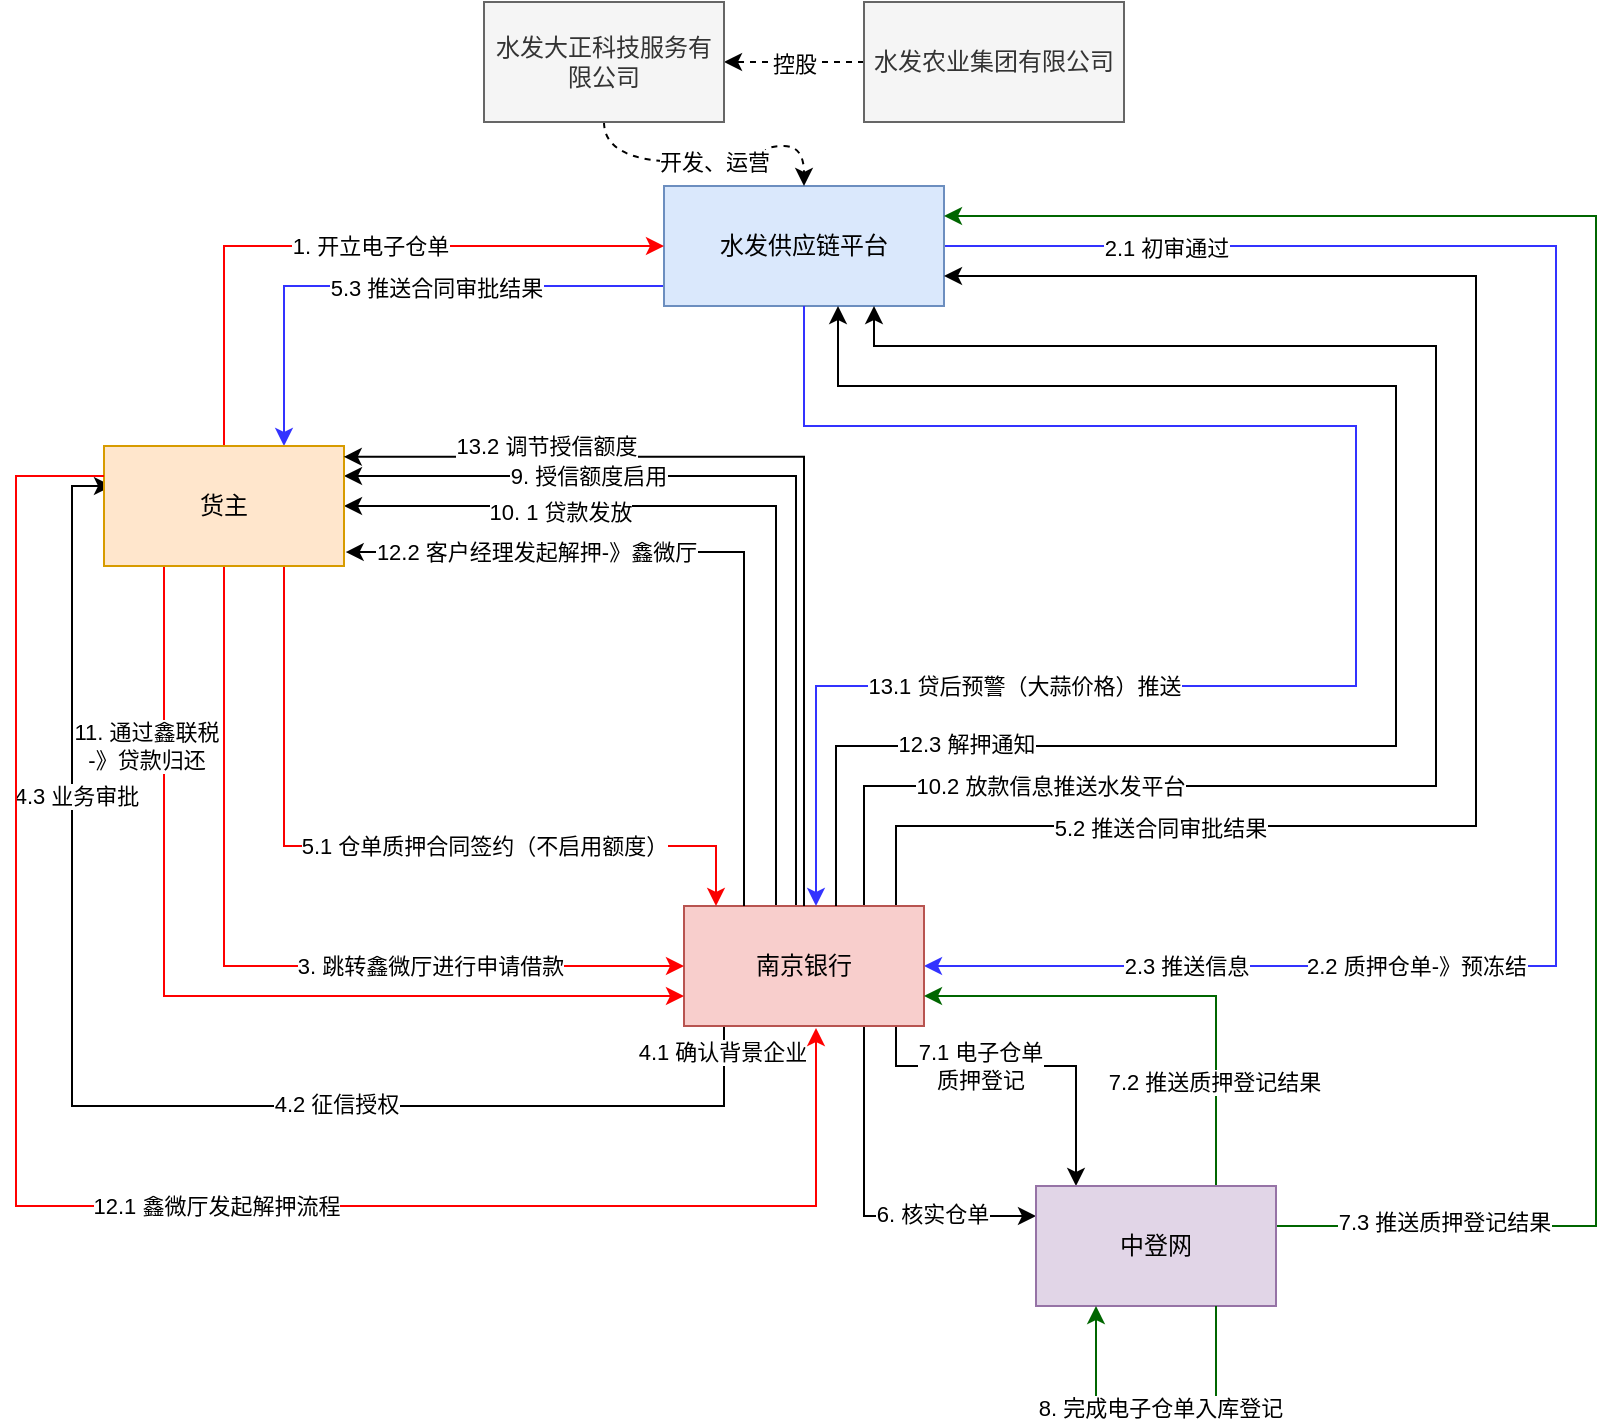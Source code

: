<mxfile version="27.0.6">
  <diagram id="C5RBs43oDa-KdzZeNtuy" name="Page-1">
    <mxGraphModel dx="582" dy="374" grid="1" gridSize="10" guides="1" tooltips="1" connect="1" arrows="1" fold="1" page="1" pageScale="1" pageWidth="827" pageHeight="1169" math="0" shadow="0">
      <root>
        <mxCell id="WIyWlLk6GJQsqaUBKTNV-0" />
        <mxCell id="WIyWlLk6GJQsqaUBKTNV-1" parent="WIyWlLk6GJQsqaUBKTNV-0" />
        <mxCell id="5yoJ0oaOs3mJgdB9JSAQ-9" style="edgeStyle=orthogonalEdgeStyle;rounded=0;orthogonalLoop=1;jettySize=auto;html=1;entryX=1;entryY=0.5;entryDx=0;entryDy=0;strokeColor=#3333FF;" parent="WIyWlLk6GJQsqaUBKTNV-1" source="Bgh7VfDjB50sTkW0Ix46-0" target="Bgh7VfDjB50sTkW0Ix46-2" edge="1">
          <mxGeometry relative="1" as="geometry">
            <mxPoint x="494" y="480" as="targetPoint" />
            <Array as="points">
              <mxPoint x="780" y="140" />
              <mxPoint x="780" y="500" />
            </Array>
          </mxGeometry>
        </mxCell>
        <mxCell id="5yoJ0oaOs3mJgdB9JSAQ-11" value="2.1 初审通过" style="edgeLabel;html=1;align=center;verticalAlign=middle;resizable=0;points=[];" parent="5yoJ0oaOs3mJgdB9JSAQ-9" vertex="1" connectable="0">
          <mxGeometry x="-0.775" y="-1" relative="1" as="geometry">
            <mxPoint as="offset" />
          </mxGeometry>
        </mxCell>
        <mxCell id="5yoJ0oaOs3mJgdB9JSAQ-12" value="2.2 质押仓单-》预冻结" style="edgeLabel;html=1;align=center;verticalAlign=middle;resizable=0;points=[];" parent="5yoJ0oaOs3mJgdB9JSAQ-9" vertex="1" connectable="0">
          <mxGeometry x="-0.147" relative="1" as="geometry">
            <mxPoint x="-70" y="247" as="offset" />
          </mxGeometry>
        </mxCell>
        <mxCell id="5yoJ0oaOs3mJgdB9JSAQ-16" value="2.3 推送信息" style="edgeLabel;html=1;align=center;verticalAlign=middle;resizable=0;points=[];" parent="5yoJ0oaOs3mJgdB9JSAQ-9" vertex="1" connectable="0">
          <mxGeometry x="0.761" y="3" relative="1" as="geometry">
            <mxPoint x="13" y="-3" as="offset" />
          </mxGeometry>
        </mxCell>
        <mxCell id="5yoJ0oaOs3mJgdB9JSAQ-25" style="edgeStyle=orthogonalEdgeStyle;rounded=0;orthogonalLoop=1;jettySize=auto;html=1;entryX=0.75;entryY=0;entryDx=0;entryDy=0;strokeColor=#3333FF;" parent="WIyWlLk6GJQsqaUBKTNV-1" source="Bgh7VfDjB50sTkW0Ix46-0" target="Bgh7VfDjB50sTkW0Ix46-3" edge="1">
          <mxGeometry relative="1" as="geometry">
            <Array as="points">
              <mxPoint x="144" y="160" />
            </Array>
          </mxGeometry>
        </mxCell>
        <mxCell id="5yoJ0oaOs3mJgdB9JSAQ-26" value="5.3 推送合同审批结果" style="edgeLabel;html=1;align=center;verticalAlign=middle;resizable=0;points=[];" parent="5yoJ0oaOs3mJgdB9JSAQ-25" vertex="1" connectable="0">
          <mxGeometry x="0.588" y="-1" relative="1" as="geometry">
            <mxPoint x="77" y="-24" as="offset" />
          </mxGeometry>
        </mxCell>
        <mxCell id="Bgh7VfDjB50sTkW0Ix46-0" value="水发供应链平台" style="rounded=0;whiteSpace=wrap;html=1;fillColor=#dae8fc;strokeColor=#6c8ebf;" parent="WIyWlLk6GJQsqaUBKTNV-1" vertex="1">
          <mxGeometry x="334" y="110" width="140" height="60" as="geometry" />
        </mxCell>
        <mxCell id="5yoJ0oaOs3mJgdB9JSAQ-3" style="edgeStyle=orthogonalEdgeStyle;rounded=0;orthogonalLoop=1;jettySize=auto;html=1;entryX=1;entryY=0.5;entryDx=0;entryDy=0;dashed=1;" parent="WIyWlLk6GJQsqaUBKTNV-1" source="Bgh7VfDjB50sTkW0Ix46-1" target="5yoJ0oaOs3mJgdB9JSAQ-2" edge="1">
          <mxGeometry relative="1" as="geometry" />
        </mxCell>
        <mxCell id="5yoJ0oaOs3mJgdB9JSAQ-6" value="控股" style="edgeLabel;html=1;align=center;verticalAlign=middle;resizable=0;points=[];" parent="5yoJ0oaOs3mJgdB9JSAQ-3" vertex="1" connectable="0">
          <mxGeometry x="0.018" y="1" relative="1" as="geometry">
            <mxPoint as="offset" />
          </mxGeometry>
        </mxCell>
        <mxCell id="Bgh7VfDjB50sTkW0Ix46-1" value="水发农业集团有限公司" style="rounded=0;whiteSpace=wrap;html=1;fillColor=#f5f5f5;fontColor=#333333;strokeColor=#666666;" parent="WIyWlLk6GJQsqaUBKTNV-1" vertex="1">
          <mxGeometry x="434" y="18" width="130" height="60" as="geometry" />
        </mxCell>
        <mxCell id="5yoJ0oaOs3mJgdB9JSAQ-17" style="edgeStyle=orthogonalEdgeStyle;rounded=0;orthogonalLoop=1;jettySize=auto;html=1;entryX=0;entryY=0.5;entryDx=0;entryDy=0;" parent="WIyWlLk6GJQsqaUBKTNV-1" edge="1">
          <mxGeometry relative="1" as="geometry">
            <Array as="points">
              <mxPoint x="364" y="570" />
              <mxPoint x="38" y="570" />
              <mxPoint x="38" y="260" />
            </Array>
            <mxPoint x="364" y="520" as="sourcePoint" />
            <mxPoint x="58" y="260" as="targetPoint" />
          </mxGeometry>
        </mxCell>
        <mxCell id="5yoJ0oaOs3mJgdB9JSAQ-18" value="4.1 确认背景企业" style="edgeLabel;html=1;align=center;verticalAlign=middle;resizable=0;points=[];" parent="5yoJ0oaOs3mJgdB9JSAQ-17" vertex="1" connectable="0">
          <mxGeometry x="-0.902" y="-1" relative="1" as="geometry">
            <mxPoint y="-12" as="offset" />
          </mxGeometry>
        </mxCell>
        <mxCell id="5yoJ0oaOs3mJgdB9JSAQ-19" value="4.2 征信授权" style="edgeLabel;html=1;align=center;verticalAlign=middle;resizable=0;points=[];" parent="5yoJ0oaOs3mJgdB9JSAQ-17" vertex="1" connectable="0">
          <mxGeometry x="-0.308" y="-1" relative="1" as="geometry">
            <mxPoint as="offset" />
          </mxGeometry>
        </mxCell>
        <mxCell id="5yoJ0oaOs3mJgdB9JSAQ-20" value="4.3 业务审批" style="edgeLabel;html=1;align=center;verticalAlign=middle;resizable=0;points=[];" parent="5yoJ0oaOs3mJgdB9JSAQ-17" vertex="1" connectable="0">
          <mxGeometry x="0.505" y="-2" relative="1" as="geometry">
            <mxPoint as="offset" />
          </mxGeometry>
        </mxCell>
        <mxCell id="5yoJ0oaOs3mJgdB9JSAQ-23" style="edgeStyle=orthogonalEdgeStyle;rounded=0;orthogonalLoop=1;jettySize=auto;html=1;entryX=1;entryY=0.75;entryDx=0;entryDy=0;" parent="WIyWlLk6GJQsqaUBKTNV-1" source="Bgh7VfDjB50sTkW0Ix46-2" target="Bgh7VfDjB50sTkW0Ix46-0" edge="1">
          <mxGeometry relative="1" as="geometry">
            <Array as="points">
              <mxPoint x="450" y="430" />
              <mxPoint x="740" y="430" />
              <mxPoint x="740" y="155" />
            </Array>
          </mxGeometry>
        </mxCell>
        <mxCell id="5yoJ0oaOs3mJgdB9JSAQ-24" value="5.2 推送合同审批结果" style="edgeLabel;html=1;align=center;verticalAlign=middle;resizable=0;points=[];" parent="5yoJ0oaOs3mJgdB9JSAQ-23" vertex="1" connectable="0">
          <mxGeometry x="-0.606" y="-1" relative="1" as="geometry">
            <mxPoint as="offset" />
          </mxGeometry>
        </mxCell>
        <mxCell id="5yoJ0oaOs3mJgdB9JSAQ-30" style="edgeStyle=orthogonalEdgeStyle;rounded=0;orthogonalLoop=1;jettySize=auto;html=1;exitX=0.75;exitY=1;exitDx=0;exitDy=0;entryX=0;entryY=0.25;entryDx=0;entryDy=0;" parent="WIyWlLk6GJQsqaUBKTNV-1" source="Bgh7VfDjB50sTkW0Ix46-2" target="5yoJ0oaOs3mJgdB9JSAQ-29" edge="1">
          <mxGeometry relative="1" as="geometry">
            <Array as="points">
              <mxPoint x="434" y="625" />
            </Array>
          </mxGeometry>
        </mxCell>
        <mxCell id="5yoJ0oaOs3mJgdB9JSAQ-31" value="6. 核实仓单" style="edgeLabel;html=1;align=center;verticalAlign=middle;resizable=0;points=[];" parent="5yoJ0oaOs3mJgdB9JSAQ-30" vertex="1" connectable="0">
          <mxGeometry x="-0.034" relative="1" as="geometry">
            <mxPoint x="34" y="6" as="offset" />
          </mxGeometry>
        </mxCell>
        <mxCell id="5yoJ0oaOs3mJgdB9JSAQ-40" style="edgeStyle=orthogonalEdgeStyle;rounded=0;orthogonalLoop=1;jettySize=auto;html=1;entryX=1;entryY=0.25;entryDx=0;entryDy=0;" parent="WIyWlLk6GJQsqaUBKTNV-1" source="Bgh7VfDjB50sTkW0Ix46-2" target="Bgh7VfDjB50sTkW0Ix46-3" edge="1">
          <mxGeometry relative="1" as="geometry">
            <Array as="points">
              <mxPoint x="400" y="255" />
            </Array>
          </mxGeometry>
        </mxCell>
        <mxCell id="5yoJ0oaOs3mJgdB9JSAQ-41" value="9. 授信额度启用" style="edgeLabel;html=1;align=center;verticalAlign=middle;resizable=0;points=[];" parent="5yoJ0oaOs3mJgdB9JSAQ-40" vertex="1" connectable="0">
          <mxGeometry x="0.447" relative="1" as="geometry">
            <mxPoint as="offset" />
          </mxGeometry>
        </mxCell>
        <mxCell id="5yoJ0oaOs3mJgdB9JSAQ-42" style="edgeStyle=orthogonalEdgeStyle;rounded=0;orthogonalLoop=1;jettySize=auto;html=1;entryX=1;entryY=0.5;entryDx=0;entryDy=0;" parent="WIyWlLk6GJQsqaUBKTNV-1" source="Bgh7VfDjB50sTkW0Ix46-2" target="Bgh7VfDjB50sTkW0Ix46-3" edge="1">
          <mxGeometry relative="1" as="geometry">
            <Array as="points">
              <mxPoint x="390" y="270" />
            </Array>
          </mxGeometry>
        </mxCell>
        <mxCell id="5yoJ0oaOs3mJgdB9JSAQ-43" value="10. 1 贷款发放" style="edgeLabel;html=1;align=center;verticalAlign=middle;resizable=0;points=[];" parent="5yoJ0oaOs3mJgdB9JSAQ-42" vertex="1" connectable="0">
          <mxGeometry x="0.484" y="3" relative="1" as="geometry">
            <mxPoint as="offset" />
          </mxGeometry>
        </mxCell>
        <mxCell id="5yoJ0oaOs3mJgdB9JSAQ-63" style="edgeStyle=orthogonalEdgeStyle;rounded=0;orthogonalLoop=1;jettySize=auto;html=1;exitX=0.75;exitY=0;exitDx=0;exitDy=0;entryX=0.75;entryY=1;entryDx=0;entryDy=0;" parent="WIyWlLk6GJQsqaUBKTNV-1" source="Bgh7VfDjB50sTkW0Ix46-2" target="Bgh7VfDjB50sTkW0Ix46-0" edge="1">
          <mxGeometry relative="1" as="geometry">
            <Array as="points">
              <mxPoint x="434" y="410" />
              <mxPoint x="720" y="410" />
              <mxPoint x="720" y="190" />
              <mxPoint x="439" y="190" />
            </Array>
          </mxGeometry>
        </mxCell>
        <mxCell id="5yoJ0oaOs3mJgdB9JSAQ-64" value="10.2 放款信息推送水发平台" style="edgeLabel;html=1;align=center;verticalAlign=middle;resizable=0;points=[];" parent="5yoJ0oaOs3mJgdB9JSAQ-63" vertex="1" connectable="0">
          <mxGeometry x="-0.647" relative="1" as="geometry">
            <mxPoint as="offset" />
          </mxGeometry>
        </mxCell>
        <mxCell id="LtzTfvxO-hIQheCQ-tUB-0" style="edgeStyle=orthogonalEdgeStyle;rounded=0;orthogonalLoop=1;jettySize=auto;html=1;" edge="1" parent="WIyWlLk6GJQsqaUBKTNV-1" source="Bgh7VfDjB50sTkW0Ix46-2" target="5yoJ0oaOs3mJgdB9JSAQ-29">
          <mxGeometry relative="1" as="geometry">
            <Array as="points">
              <mxPoint x="450" y="550" />
              <mxPoint x="540" y="550" />
            </Array>
          </mxGeometry>
        </mxCell>
        <mxCell id="LtzTfvxO-hIQheCQ-tUB-1" value="7.1 电子仓单&lt;br&gt;质押登记" style="edgeLabel;html=1;align=center;verticalAlign=middle;resizable=0;points=[];" vertex="1" connectable="0" parent="LtzTfvxO-hIQheCQ-tUB-0">
          <mxGeometry x="-0.27" relative="1" as="geometry">
            <mxPoint as="offset" />
          </mxGeometry>
        </mxCell>
        <mxCell id="Bgh7VfDjB50sTkW0Ix46-2" value="南京银行" style="whiteSpace=wrap;html=1;fillColor=#f8cecc;strokeColor=#b85450;" parent="WIyWlLk6GJQsqaUBKTNV-1" vertex="1">
          <mxGeometry x="344" y="470" width="120" height="60" as="geometry" />
        </mxCell>
        <mxCell id="5yoJ0oaOs3mJgdB9JSAQ-7" style="edgeStyle=orthogonalEdgeStyle;rounded=0;orthogonalLoop=1;jettySize=auto;html=1;strokeColor=#FF0000;" parent="WIyWlLk6GJQsqaUBKTNV-1" source="Bgh7VfDjB50sTkW0Ix46-3" target="Bgh7VfDjB50sTkW0Ix46-0" edge="1">
          <mxGeometry relative="1" as="geometry">
            <mxPoint x="334" y="140" as="targetPoint" />
            <Array as="points">
              <mxPoint x="114" y="140" />
            </Array>
          </mxGeometry>
        </mxCell>
        <mxCell id="5yoJ0oaOs3mJgdB9JSAQ-8" value="1. 开立电子仓单" style="edgeLabel;html=1;align=center;verticalAlign=middle;resizable=0;points=[];" parent="5yoJ0oaOs3mJgdB9JSAQ-7" vertex="1" connectable="0">
          <mxGeometry x="0.082" relative="1" as="geometry">
            <mxPoint as="offset" />
          </mxGeometry>
        </mxCell>
        <mxCell id="5yoJ0oaOs3mJgdB9JSAQ-13" style="edgeStyle=orthogonalEdgeStyle;rounded=0;orthogonalLoop=1;jettySize=auto;html=1;entryX=0;entryY=0.5;entryDx=0;entryDy=0;strokeColor=light-dark(#ff0000, #ededed);" parent="WIyWlLk6GJQsqaUBKTNV-1" source="Bgh7VfDjB50sTkW0Ix46-3" target="Bgh7VfDjB50sTkW0Ix46-2" edge="1">
          <mxGeometry relative="1" as="geometry">
            <Array as="points">
              <mxPoint x="114" y="500" />
            </Array>
          </mxGeometry>
        </mxCell>
        <mxCell id="5yoJ0oaOs3mJgdB9JSAQ-14" value="3. 跳转鑫微厅进行申请借款" style="edgeLabel;html=1;align=center;verticalAlign=middle;resizable=0;points=[];" parent="5yoJ0oaOs3mJgdB9JSAQ-13" vertex="1" connectable="0">
          <mxGeometry x="-0.114" y="1" relative="1" as="geometry">
            <mxPoint x="102" y="9" as="offset" />
          </mxGeometry>
        </mxCell>
        <mxCell id="5yoJ0oaOs3mJgdB9JSAQ-38" style="edgeStyle=orthogonalEdgeStyle;rounded=0;orthogonalLoop=1;jettySize=auto;html=1;exitX=0.75;exitY=1;exitDx=0;exitDy=0;strokeColor=light-dark(#fa0000, #EDEDED);" parent="WIyWlLk6GJQsqaUBKTNV-1" source="Bgh7VfDjB50sTkW0Ix46-3" edge="1">
          <mxGeometry relative="1" as="geometry">
            <mxPoint x="360" y="470" as="targetPoint" />
            <Array as="points">
              <mxPoint x="144" y="440" />
              <mxPoint x="360" y="440" />
              <mxPoint x="360" y="470" />
            </Array>
          </mxGeometry>
        </mxCell>
        <mxCell id="5yoJ0oaOs3mJgdB9JSAQ-39" value="5.1 仓单质押合同签约（不启用额度）" style="edgeLabel;html=1;align=center;verticalAlign=middle;resizable=0;points=[];" parent="5yoJ0oaOs3mJgdB9JSAQ-38" vertex="1" connectable="0">
          <mxGeometry x="-0.072" relative="1" as="geometry">
            <mxPoint x="61" as="offset" />
          </mxGeometry>
        </mxCell>
        <mxCell id="5yoJ0oaOs3mJgdB9JSAQ-46" style="edgeStyle=orthogonalEdgeStyle;rounded=0;orthogonalLoop=1;jettySize=auto;html=1;exitX=0.25;exitY=1;exitDx=0;exitDy=0;entryX=0;entryY=0.75;entryDx=0;entryDy=0;strokeColor=#FF0000;" parent="WIyWlLk6GJQsqaUBKTNV-1" source="Bgh7VfDjB50sTkW0Ix46-3" target="Bgh7VfDjB50sTkW0Ix46-2" edge="1">
          <mxGeometry relative="1" as="geometry" />
        </mxCell>
        <mxCell id="5yoJ0oaOs3mJgdB9JSAQ-47" value="11. 通过鑫联税&lt;br&gt;-》贷款归还" style="edgeLabel;html=1;align=center;verticalAlign=middle;resizable=0;points=[];" parent="5yoJ0oaOs3mJgdB9JSAQ-46" vertex="1" connectable="0">
          <mxGeometry x="-0.688" y="-2" relative="1" as="geometry">
            <mxPoint x="-7" y="16" as="offset" />
          </mxGeometry>
        </mxCell>
        <mxCell id="Bgh7VfDjB50sTkW0Ix46-3" value="货主" style="whiteSpace=wrap;html=1;fillColor=#ffe6cc;strokeColor=#d79b00;" parent="WIyWlLk6GJQsqaUBKTNV-1" vertex="1">
          <mxGeometry x="54" y="240" width="120" height="60" as="geometry" />
        </mxCell>
        <mxCell id="5yoJ0oaOs3mJgdB9JSAQ-4" style="edgeStyle=orthogonalEdgeStyle;rounded=0;orthogonalLoop=1;jettySize=auto;html=1;entryX=0.5;entryY=0;entryDx=0;entryDy=0;dashed=1;curved=1;" parent="WIyWlLk6GJQsqaUBKTNV-1" source="5yoJ0oaOs3mJgdB9JSAQ-2" target="Bgh7VfDjB50sTkW0Ix46-0" edge="1">
          <mxGeometry relative="1" as="geometry" />
        </mxCell>
        <mxCell id="5yoJ0oaOs3mJgdB9JSAQ-5" value="开发、运营" style="edgeLabel;html=1;align=center;verticalAlign=middle;resizable=0;points=[];" parent="5yoJ0oaOs3mJgdB9JSAQ-4" vertex="1" connectable="0">
          <mxGeometry x="0.004" relative="1" as="geometry">
            <mxPoint as="offset" />
          </mxGeometry>
        </mxCell>
        <mxCell id="5yoJ0oaOs3mJgdB9JSAQ-2" value="水发大正科技服务有限公司" style="whiteSpace=wrap;html=1;fillColor=#f5f5f5;fontColor=#333333;strokeColor=#666666;" parent="WIyWlLk6GJQsqaUBKTNV-1" vertex="1">
          <mxGeometry x="244" y="18" width="120" height="60" as="geometry" />
        </mxCell>
        <mxCell id="5yoJ0oaOs3mJgdB9JSAQ-32" style="edgeStyle=orthogonalEdgeStyle;rounded=0;orthogonalLoop=1;jettySize=auto;html=1;exitX=0.75;exitY=0;exitDx=0;exitDy=0;entryX=1;entryY=0.75;entryDx=0;entryDy=0;strokeColor=#006600;" parent="WIyWlLk6GJQsqaUBKTNV-1" source="5yoJ0oaOs3mJgdB9JSAQ-29" target="Bgh7VfDjB50sTkW0Ix46-2" edge="1">
          <mxGeometry relative="1" as="geometry" />
        </mxCell>
        <mxCell id="5yoJ0oaOs3mJgdB9JSAQ-33" value="7.2 推送质押登记结果" style="edgeLabel;html=1;align=center;verticalAlign=middle;resizable=0;points=[];" parent="5yoJ0oaOs3mJgdB9JSAQ-32" vertex="1" connectable="0">
          <mxGeometry x="-0.567" y="1" relative="1" as="geometry">
            <mxPoint as="offset" />
          </mxGeometry>
        </mxCell>
        <mxCell id="5yoJ0oaOs3mJgdB9JSAQ-34" style="edgeStyle=orthogonalEdgeStyle;rounded=0;orthogonalLoop=1;jettySize=auto;html=1;entryX=1;entryY=0.25;entryDx=0;entryDy=0;strokeColor=#006600;" parent="WIyWlLk6GJQsqaUBKTNV-1" source="5yoJ0oaOs3mJgdB9JSAQ-29" target="Bgh7VfDjB50sTkW0Ix46-0" edge="1">
          <mxGeometry relative="1" as="geometry">
            <Array as="points">
              <mxPoint x="800" y="630" />
              <mxPoint x="800" y="125" />
            </Array>
          </mxGeometry>
        </mxCell>
        <mxCell id="5yoJ0oaOs3mJgdB9JSAQ-35" value="7.3&amp;nbsp;推送质押登记结果" style="edgeLabel;html=1;align=center;verticalAlign=middle;resizable=0;points=[];" parent="5yoJ0oaOs3mJgdB9JSAQ-34" vertex="1" connectable="0">
          <mxGeometry x="-0.831" y="2" relative="1" as="geometry">
            <mxPoint as="offset" />
          </mxGeometry>
        </mxCell>
        <mxCell id="5yoJ0oaOs3mJgdB9JSAQ-29" value="中登网" style="rounded=0;whiteSpace=wrap;html=1;fillColor=#e1d5e7;strokeColor=#9673a6;" parent="WIyWlLk6GJQsqaUBKTNV-1" vertex="1">
          <mxGeometry x="520" y="610" width="120" height="60" as="geometry" />
        </mxCell>
        <mxCell id="5yoJ0oaOs3mJgdB9JSAQ-36" style="edgeStyle=orthogonalEdgeStyle;rounded=0;orthogonalLoop=1;jettySize=auto;html=1;exitX=0.75;exitY=1;exitDx=0;exitDy=0;strokeColor=#006600;" parent="WIyWlLk6GJQsqaUBKTNV-1" source="5yoJ0oaOs3mJgdB9JSAQ-29" target="5yoJ0oaOs3mJgdB9JSAQ-29" edge="1">
          <mxGeometry relative="1" as="geometry">
            <Array as="points">
              <mxPoint x="610" y="720" />
              <mxPoint x="550" y="720" />
            </Array>
          </mxGeometry>
        </mxCell>
        <mxCell id="5yoJ0oaOs3mJgdB9JSAQ-37" value="8. 完成电子仓单入库登记" style="edgeLabel;html=1;align=center;verticalAlign=middle;resizable=0;points=[];" parent="5yoJ0oaOs3mJgdB9JSAQ-36" vertex="1" connectable="0">
          <mxGeometry x="-0.019" y="1" relative="1" as="geometry">
            <mxPoint as="offset" />
          </mxGeometry>
        </mxCell>
        <mxCell id="5yoJ0oaOs3mJgdB9JSAQ-48" style="edgeStyle=orthogonalEdgeStyle;rounded=0;orthogonalLoop=1;jettySize=auto;html=1;exitX=0;exitY=0.25;exitDx=0;exitDy=0;strokeColor=#FF0000;" parent="WIyWlLk6GJQsqaUBKTNV-1" source="Bgh7VfDjB50sTkW0Ix46-3" edge="1">
          <mxGeometry relative="1" as="geometry">
            <mxPoint x="410" y="531" as="targetPoint" />
            <Array as="points">
              <mxPoint x="10" y="255" />
              <mxPoint x="10" y="620" />
              <mxPoint x="410" y="620" />
            </Array>
          </mxGeometry>
        </mxCell>
        <mxCell id="5yoJ0oaOs3mJgdB9JSAQ-49" value="12.1 鑫微厅发起解押流程" style="edgeLabel;html=1;align=center;verticalAlign=middle;resizable=0;points=[];" parent="5yoJ0oaOs3mJgdB9JSAQ-48" vertex="1" connectable="0">
          <mxGeometry x="0.133" relative="1" as="geometry">
            <mxPoint as="offset" />
          </mxGeometry>
        </mxCell>
        <mxCell id="5yoJ0oaOs3mJgdB9JSAQ-51" style="edgeStyle=orthogonalEdgeStyle;rounded=0;orthogonalLoop=1;jettySize=auto;html=1;exitX=0.25;exitY=0;exitDx=0;exitDy=0;entryX=1.007;entryY=0.884;entryDx=0;entryDy=0;entryPerimeter=0;" parent="WIyWlLk6GJQsqaUBKTNV-1" source="Bgh7VfDjB50sTkW0Ix46-2" target="Bgh7VfDjB50sTkW0Ix46-3" edge="1">
          <mxGeometry relative="1" as="geometry" />
        </mxCell>
        <mxCell id="5yoJ0oaOs3mJgdB9JSAQ-52" value="12.2 客户经理发起解押-》鑫微厅" style="edgeLabel;html=1;align=center;verticalAlign=middle;resizable=0;points=[];" parent="5yoJ0oaOs3mJgdB9JSAQ-51" vertex="1" connectable="0">
          <mxGeometry x="0.701" y="-1" relative="1" as="geometry">
            <mxPoint x="39" y="1" as="offset" />
          </mxGeometry>
        </mxCell>
        <mxCell id="5yoJ0oaOs3mJgdB9JSAQ-54" style="edgeStyle=orthogonalEdgeStyle;rounded=0;orthogonalLoop=1;jettySize=auto;html=1;" parent="WIyWlLk6GJQsqaUBKTNV-1" source="Bgh7VfDjB50sTkW0Ix46-2" target="Bgh7VfDjB50sTkW0Ix46-0" edge="1">
          <mxGeometry relative="1" as="geometry">
            <Array as="points">
              <mxPoint x="420" y="390" />
              <mxPoint x="700" y="390" />
              <mxPoint x="700" y="210" />
              <mxPoint x="421" y="210" />
            </Array>
          </mxGeometry>
        </mxCell>
        <mxCell id="5yoJ0oaOs3mJgdB9JSAQ-55" value="12.3 解押通知" style="edgeLabel;html=1;align=center;verticalAlign=middle;resizable=0;points=[];" parent="5yoJ0oaOs3mJgdB9JSAQ-54" vertex="1" connectable="0">
          <mxGeometry x="-0.663" y="1" relative="1" as="geometry">
            <mxPoint as="offset" />
          </mxGeometry>
        </mxCell>
        <mxCell id="5yoJ0oaOs3mJgdB9JSAQ-56" style="edgeStyle=orthogonalEdgeStyle;rounded=0;orthogonalLoop=1;jettySize=auto;html=1;exitX=0.5;exitY=1;exitDx=0;exitDy=0;strokeColor=#3333FF;" parent="WIyWlLk6GJQsqaUBKTNV-1" source="Bgh7VfDjB50sTkW0Ix46-0" edge="1">
          <mxGeometry relative="1" as="geometry">
            <mxPoint x="410" y="470" as="targetPoint" />
            <Array as="points">
              <mxPoint x="404" y="230" />
              <mxPoint x="680" y="230" />
              <mxPoint x="680" y="360" />
              <mxPoint x="410" y="360" />
            </Array>
          </mxGeometry>
        </mxCell>
        <mxCell id="5yoJ0oaOs3mJgdB9JSAQ-57" value="13.1 贷后预警（大蒜价格）推送" style="edgeLabel;html=1;align=center;verticalAlign=middle;resizable=0;points=[];" parent="5yoJ0oaOs3mJgdB9JSAQ-56" vertex="1" connectable="0">
          <mxGeometry x="0.645" relative="1" as="geometry">
            <mxPoint x="64" as="offset" />
          </mxGeometry>
        </mxCell>
        <mxCell id="5yoJ0oaOs3mJgdB9JSAQ-58" style="edgeStyle=orthogonalEdgeStyle;rounded=0;orthogonalLoop=1;jettySize=auto;html=1;entryX=0.999;entryY=0.09;entryDx=0;entryDy=0;entryPerimeter=0;" parent="WIyWlLk6GJQsqaUBKTNV-1" source="Bgh7VfDjB50sTkW0Ix46-2" target="Bgh7VfDjB50sTkW0Ix46-3" edge="1">
          <mxGeometry relative="1" as="geometry">
            <Array as="points">
              <mxPoint x="404" y="245" />
            </Array>
          </mxGeometry>
        </mxCell>
        <mxCell id="5yoJ0oaOs3mJgdB9JSAQ-59" value="13.2 调节授信额度" style="edgeLabel;html=1;align=center;verticalAlign=middle;resizable=0;points=[];" parent="5yoJ0oaOs3mJgdB9JSAQ-58" vertex="1" connectable="0">
          <mxGeometry x="0.491" y="-1" relative="1" as="geometry">
            <mxPoint x="-15" y="-5" as="offset" />
          </mxGeometry>
        </mxCell>
      </root>
    </mxGraphModel>
  </diagram>
</mxfile>
